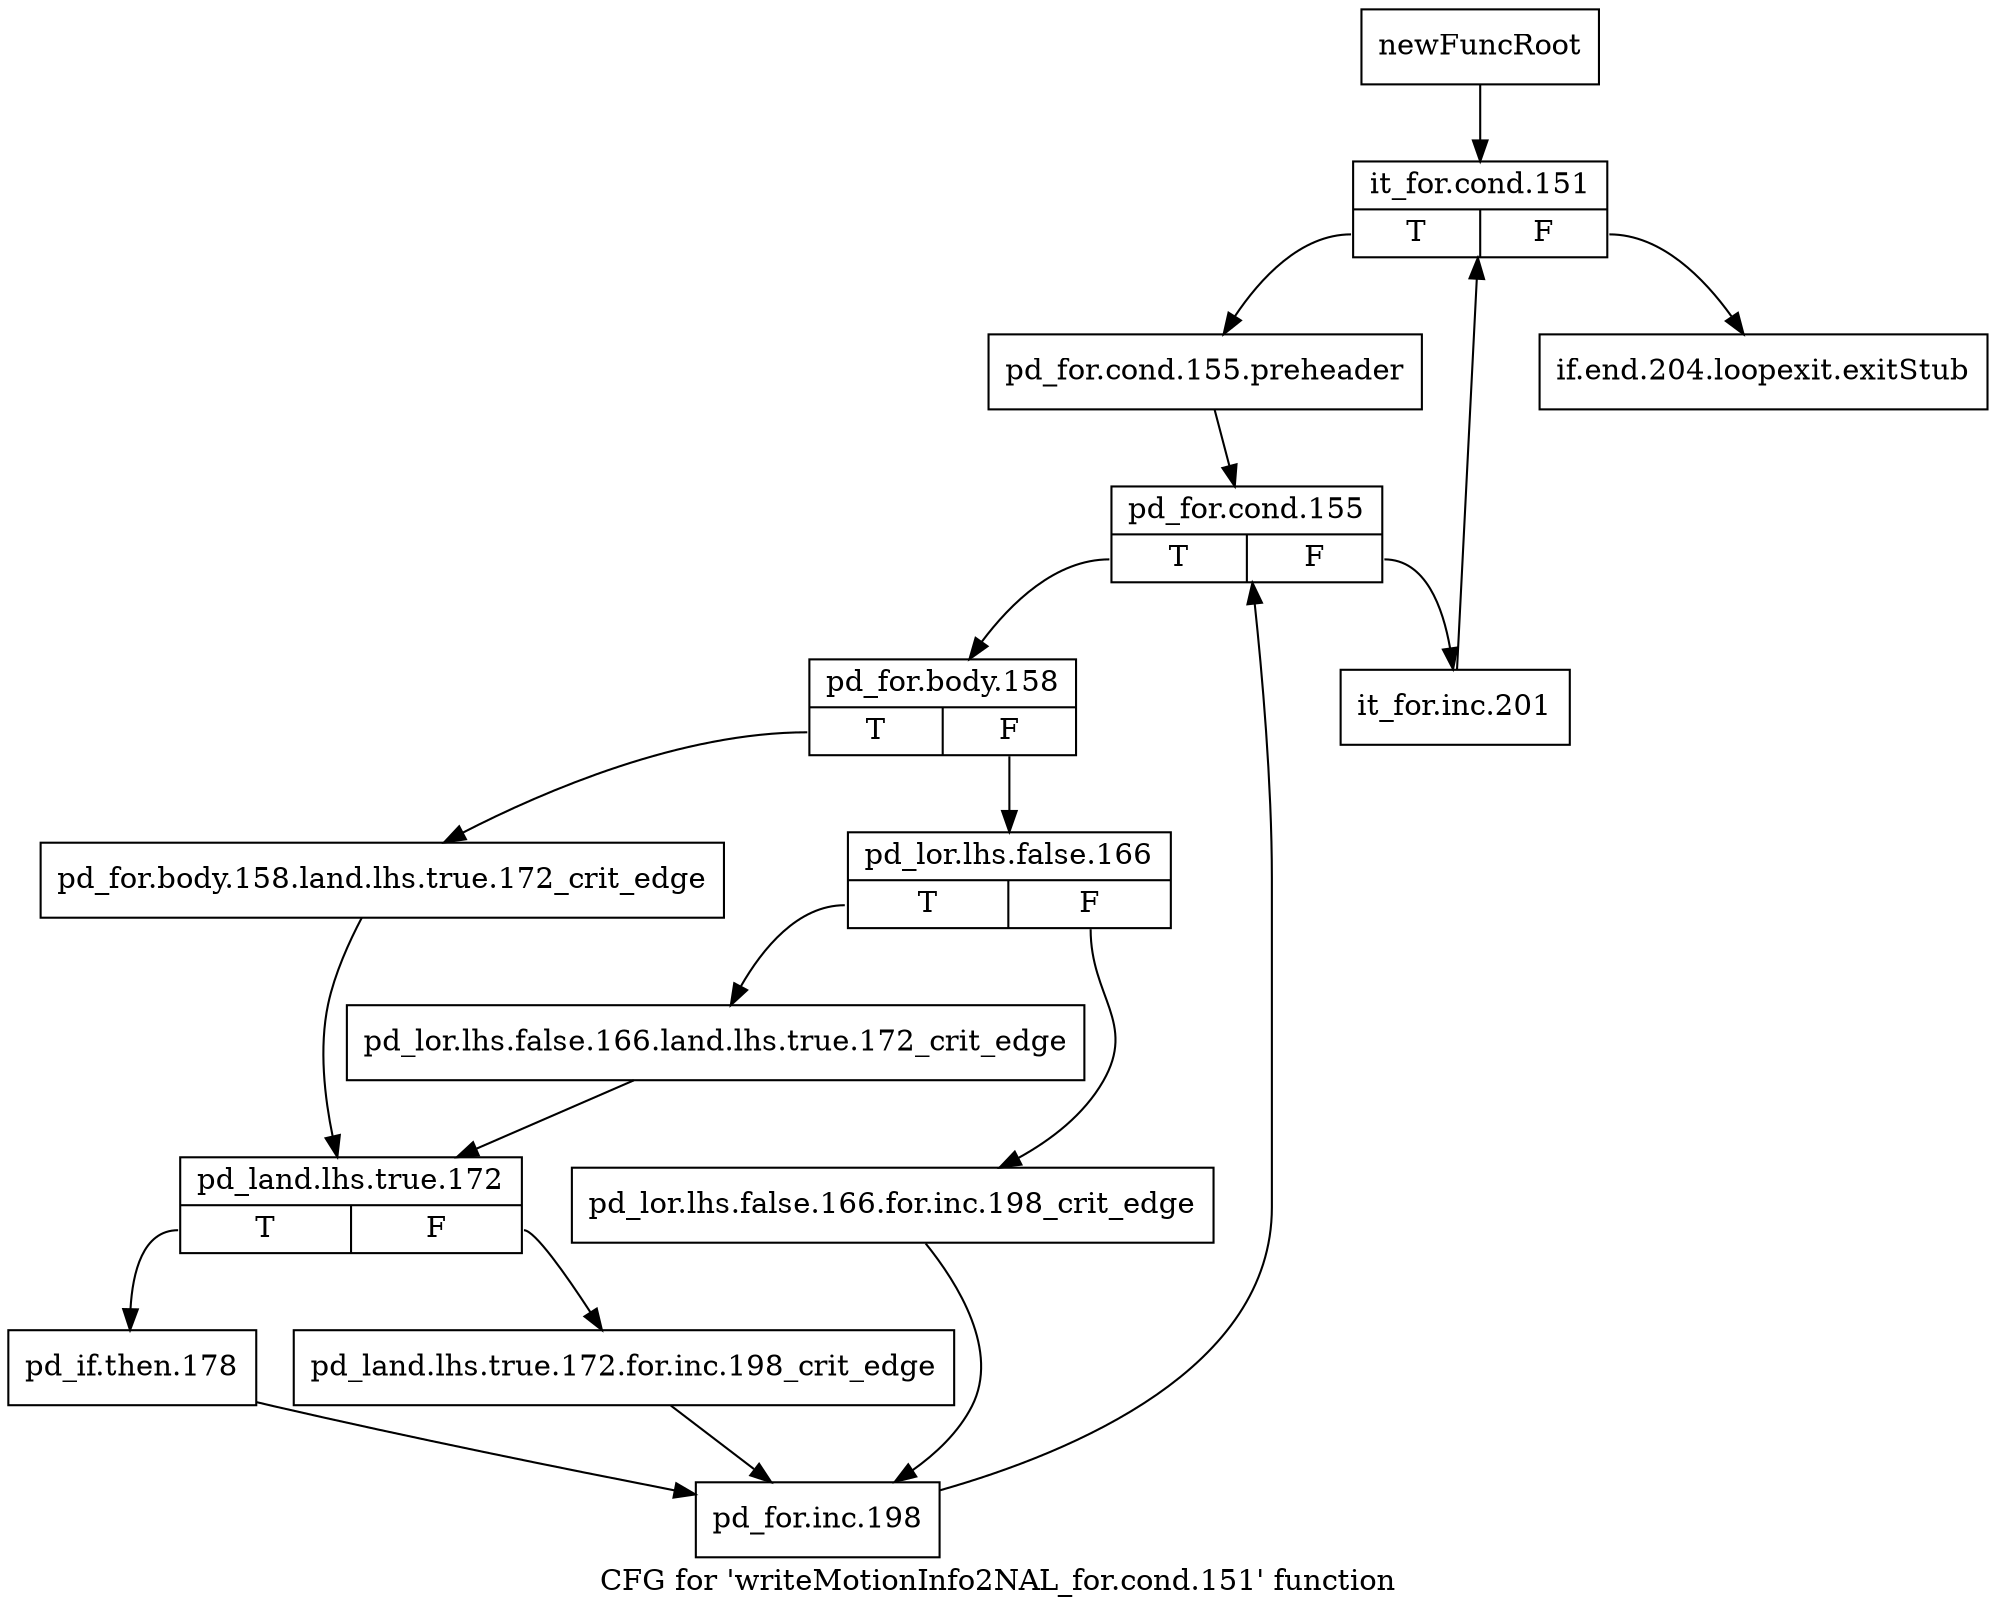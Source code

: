 digraph "CFG for 'writeMotionInfo2NAL_for.cond.151' function" {
	label="CFG for 'writeMotionInfo2NAL_for.cond.151' function";

	Node0x26593e0 [shape=record,label="{newFuncRoot}"];
	Node0x26593e0 -> Node0x2659480;
	Node0x2659430 [shape=record,label="{if.end.204.loopexit.exitStub}"];
	Node0x2659480 [shape=record,label="{it_for.cond.151|{<s0>T|<s1>F}}"];
	Node0x2659480:s0 -> Node0x26594d0;
	Node0x2659480:s1 -> Node0x2659430;
	Node0x26594d0 [shape=record,label="{pd_for.cond.155.preheader}"];
	Node0x26594d0 -> Node0x2659520;
	Node0x2659520 [shape=record,label="{pd_for.cond.155|{<s0>T|<s1>F}}"];
	Node0x2659520:s0 -> Node0x26595c0;
	Node0x2659520:s1 -> Node0x2659570;
	Node0x2659570 [shape=record,label="{it_for.inc.201}"];
	Node0x2659570 -> Node0x2659480;
	Node0x26595c0 [shape=record,label="{pd_for.body.158|{<s0>T|<s1>F}}"];
	Node0x26595c0:s0 -> Node0x2659700;
	Node0x26595c0:s1 -> Node0x2659610;
	Node0x2659610 [shape=record,label="{pd_lor.lhs.false.166|{<s0>T|<s1>F}}"];
	Node0x2659610:s0 -> Node0x26596b0;
	Node0x2659610:s1 -> Node0x2659660;
	Node0x2659660 [shape=record,label="{pd_lor.lhs.false.166.for.inc.198_crit_edge}"];
	Node0x2659660 -> Node0x2659840;
	Node0x26596b0 [shape=record,label="{pd_lor.lhs.false.166.land.lhs.true.172_crit_edge}"];
	Node0x26596b0 -> Node0x2659750;
	Node0x2659700 [shape=record,label="{pd_for.body.158.land.lhs.true.172_crit_edge}"];
	Node0x2659700 -> Node0x2659750;
	Node0x2659750 [shape=record,label="{pd_land.lhs.true.172|{<s0>T|<s1>F}}"];
	Node0x2659750:s0 -> Node0x26597f0;
	Node0x2659750:s1 -> Node0x26597a0;
	Node0x26597a0 [shape=record,label="{pd_land.lhs.true.172.for.inc.198_crit_edge}"];
	Node0x26597a0 -> Node0x2659840;
	Node0x26597f0 [shape=record,label="{pd_if.then.178}"];
	Node0x26597f0 -> Node0x2659840;
	Node0x2659840 [shape=record,label="{pd_for.inc.198}"];
	Node0x2659840 -> Node0x2659520;
}
